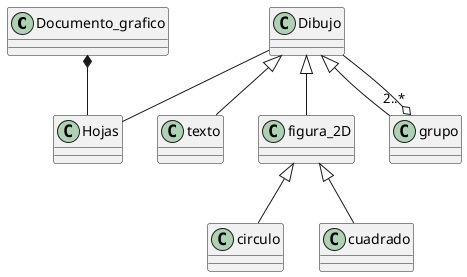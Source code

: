 @startuml Documento grafico
class Documento_grafico{

}
class Hojas{

}
class Dibujo{

}
class texto{

}
class figura_2D{

}
class grupo{
    
}
class circulo{

}
class cuadrado{

}

Documento_grafico *-- Hojas
Dibujo -- Hojas
Dibujo <|-- texto
Dibujo <|-- figura_2D
Dibujo <|-- grupo
grupo "2..*" o-- Dibujo
figura_2D <|-- circulo
figura_2D <|-- cuadrado


@enduml
